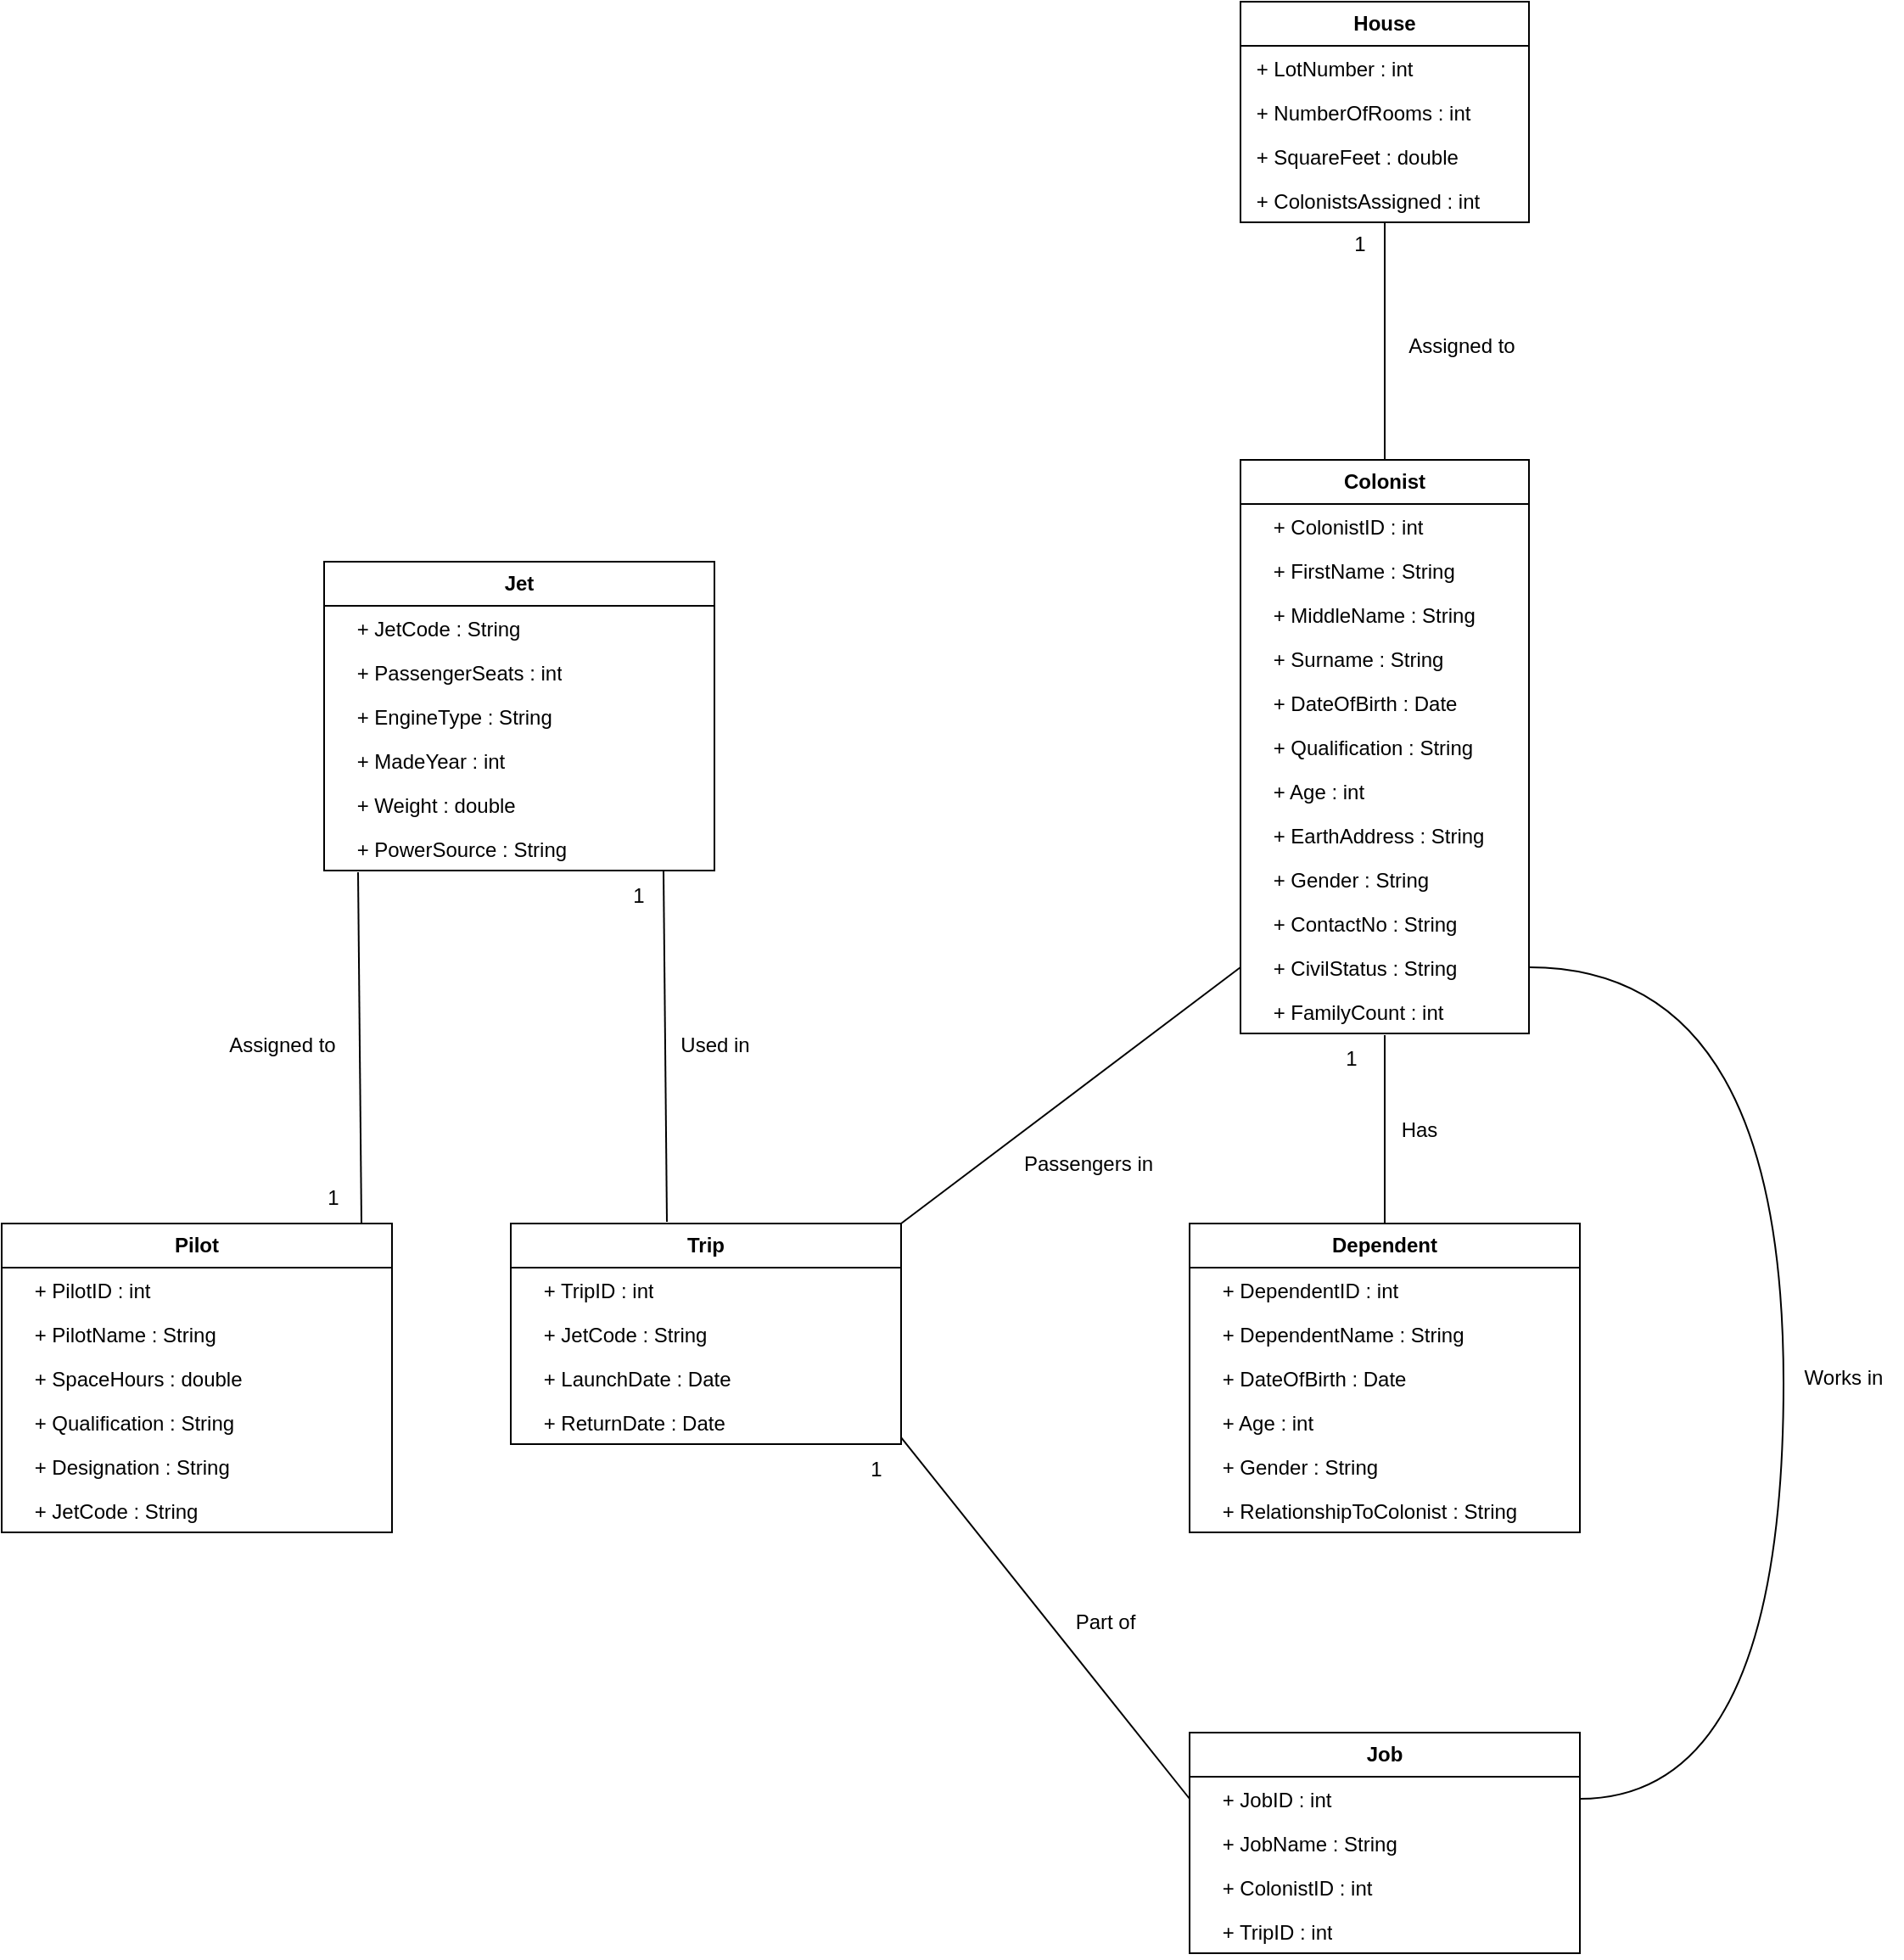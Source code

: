 <mxfile version="24.8.2">
  <diagram name="Page-1" id="ABgqr5MRIIy8Adv3RTwg">
    <mxGraphModel dx="2284" dy="738" grid="1" gridSize="10" guides="1" tooltips="1" connect="1" arrows="1" fold="1" page="1" pageScale="1" pageWidth="850" pageHeight="1100" math="0" shadow="0">
      <root>
        <mxCell id="0" />
        <mxCell id="1" parent="0" />
        <mxCell id="Md-v3TyA_MEy-HlheHZx-1" value="&lt;b&gt;House&lt;/b&gt;" style="swimlane;fontStyle=0;childLayout=stackLayout;horizontal=1;startSize=26;fillColor=none;horizontalStack=0;resizeParent=1;resizeParentMax=0;resizeLast=0;collapsible=1;marginBottom=0;whiteSpace=wrap;html=1;" vertex="1" parent="1">
          <mxGeometry x="300" y="190" width="170" height="130" as="geometry" />
        </mxCell>
        <mxCell id="Md-v3TyA_MEy-HlheHZx-2" value="&amp;nbsp;+ LotNumber : int" style="text;strokeColor=none;fillColor=none;align=left;verticalAlign=top;spacingLeft=4;spacingRight=4;overflow=hidden;rotatable=0;points=[[0,0.5],[1,0.5]];portConstraint=eastwest;whiteSpace=wrap;html=1;" vertex="1" parent="Md-v3TyA_MEy-HlheHZx-1">
          <mxGeometry y="26" width="170" height="26" as="geometry" />
        </mxCell>
        <mxCell id="Md-v3TyA_MEy-HlheHZx-3" value="&amp;nbsp;+ NumberOfRooms : int" style="text;strokeColor=none;fillColor=none;align=left;verticalAlign=top;spacingLeft=4;spacingRight=4;overflow=hidden;rotatable=0;points=[[0,0.5],[1,0.5]];portConstraint=eastwest;whiteSpace=wrap;html=1;" vertex="1" parent="Md-v3TyA_MEy-HlheHZx-1">
          <mxGeometry y="52" width="170" height="26" as="geometry" />
        </mxCell>
        <mxCell id="Md-v3TyA_MEy-HlheHZx-4" value="&amp;nbsp;+ SquareFeet : double" style="text;strokeColor=none;fillColor=none;align=left;verticalAlign=top;spacingLeft=4;spacingRight=4;overflow=hidden;rotatable=0;points=[[0,0.5],[1,0.5]];portConstraint=eastwest;whiteSpace=wrap;html=1;" vertex="1" parent="Md-v3TyA_MEy-HlheHZx-1">
          <mxGeometry y="78" width="170" height="26" as="geometry" />
        </mxCell>
        <mxCell id="Md-v3TyA_MEy-HlheHZx-5" value="&amp;nbsp;+ ColonistsAssigned : int" style="text;strokeColor=none;fillColor=none;align=left;verticalAlign=top;spacingLeft=4;spacingRight=4;overflow=hidden;rotatable=0;points=[[0,0.5],[1,0.5]];portConstraint=eastwest;whiteSpace=wrap;html=1;" vertex="1" parent="Md-v3TyA_MEy-HlheHZx-1">
          <mxGeometry y="104" width="170" height="26" as="geometry" />
        </mxCell>
        <mxCell id="Md-v3TyA_MEy-HlheHZx-6" value="&lt;b&gt;Colonist&lt;/b&gt;" style="swimlane;fontStyle=0;childLayout=stackLayout;horizontal=1;startSize=26;fillColor=none;horizontalStack=0;resizeParent=1;resizeParentMax=0;resizeLast=0;collapsible=1;marginBottom=0;whiteSpace=wrap;html=1;" vertex="1" parent="1">
          <mxGeometry x="300" y="460" width="170" height="338" as="geometry" />
        </mxCell>
        <mxCell id="Md-v3TyA_MEy-HlheHZx-7" value="&amp;nbsp; &amp;nbsp; + ColonistID : int" style="text;strokeColor=none;fillColor=none;align=left;verticalAlign=top;spacingLeft=4;spacingRight=4;overflow=hidden;rotatable=0;points=[[0,0.5],[1,0.5]];portConstraint=eastwest;whiteSpace=wrap;html=1;" vertex="1" parent="Md-v3TyA_MEy-HlheHZx-6">
          <mxGeometry y="26" width="170" height="26" as="geometry" />
        </mxCell>
        <mxCell id="Md-v3TyA_MEy-HlheHZx-8" value="&amp;nbsp; &amp;nbsp; + FirstName : String" style="text;strokeColor=none;fillColor=none;align=left;verticalAlign=top;spacingLeft=4;spacingRight=4;overflow=hidden;rotatable=0;points=[[0,0.5],[1,0.5]];portConstraint=eastwest;whiteSpace=wrap;html=1;" vertex="1" parent="Md-v3TyA_MEy-HlheHZx-6">
          <mxGeometry y="52" width="170" height="26" as="geometry" />
        </mxCell>
        <mxCell id="Md-v3TyA_MEy-HlheHZx-9" value="&amp;nbsp; &amp;nbsp; + MiddleName : String" style="text;strokeColor=none;fillColor=none;align=left;verticalAlign=top;spacingLeft=4;spacingRight=4;overflow=hidden;rotatable=0;points=[[0,0.5],[1,0.5]];portConstraint=eastwest;whiteSpace=wrap;html=1;" vertex="1" parent="Md-v3TyA_MEy-HlheHZx-6">
          <mxGeometry y="78" width="170" height="26" as="geometry" />
        </mxCell>
        <mxCell id="Md-v3TyA_MEy-HlheHZx-10" value="&amp;nbsp; &amp;nbsp; + Surname : String" style="text;strokeColor=none;fillColor=none;align=left;verticalAlign=top;spacingLeft=4;spacingRight=4;overflow=hidden;rotatable=0;points=[[0,0.5],[1,0.5]];portConstraint=eastwest;whiteSpace=wrap;html=1;" vertex="1" parent="Md-v3TyA_MEy-HlheHZx-6">
          <mxGeometry y="104" width="170" height="26" as="geometry" />
        </mxCell>
        <mxCell id="Md-v3TyA_MEy-HlheHZx-11" value="&amp;nbsp; &amp;nbsp; + DateOfBirth : Date" style="text;strokeColor=none;fillColor=none;align=left;verticalAlign=top;spacingLeft=4;spacingRight=4;overflow=hidden;rotatable=0;points=[[0,0.5],[1,0.5]];portConstraint=eastwest;whiteSpace=wrap;html=1;" vertex="1" parent="Md-v3TyA_MEy-HlheHZx-6">
          <mxGeometry y="130" width="170" height="26" as="geometry" />
        </mxCell>
        <mxCell id="Md-v3TyA_MEy-HlheHZx-12" value="&amp;nbsp; &amp;nbsp; + Qualification : String" style="text;strokeColor=none;fillColor=none;align=left;verticalAlign=top;spacingLeft=4;spacingRight=4;overflow=hidden;rotatable=0;points=[[0,0.5],[1,0.5]];portConstraint=eastwest;whiteSpace=wrap;html=1;" vertex="1" parent="Md-v3TyA_MEy-HlheHZx-6">
          <mxGeometry y="156" width="170" height="26" as="geometry" />
        </mxCell>
        <mxCell id="Md-v3TyA_MEy-HlheHZx-13" value="&amp;nbsp; &amp;nbsp; + Age : int" style="text;strokeColor=none;fillColor=none;align=left;verticalAlign=top;spacingLeft=4;spacingRight=4;overflow=hidden;rotatable=0;points=[[0,0.5],[1,0.5]];portConstraint=eastwest;whiteSpace=wrap;html=1;" vertex="1" parent="Md-v3TyA_MEy-HlheHZx-6">
          <mxGeometry y="182" width="170" height="26" as="geometry" />
        </mxCell>
        <mxCell id="Md-v3TyA_MEy-HlheHZx-14" value="&amp;nbsp; &amp;nbsp; + EarthAddress : String" style="text;strokeColor=none;fillColor=none;align=left;verticalAlign=top;spacingLeft=4;spacingRight=4;overflow=hidden;rotatable=0;points=[[0,0.5],[1,0.5]];portConstraint=eastwest;whiteSpace=wrap;html=1;" vertex="1" parent="Md-v3TyA_MEy-HlheHZx-6">
          <mxGeometry y="208" width="170" height="26" as="geometry" />
        </mxCell>
        <mxCell id="Md-v3TyA_MEy-HlheHZx-15" value="&amp;nbsp; &amp;nbsp; + Gender : String" style="text;strokeColor=none;fillColor=none;align=left;verticalAlign=top;spacingLeft=4;spacingRight=4;overflow=hidden;rotatable=0;points=[[0,0.5],[1,0.5]];portConstraint=eastwest;whiteSpace=wrap;html=1;" vertex="1" parent="Md-v3TyA_MEy-HlheHZx-6">
          <mxGeometry y="234" width="170" height="26" as="geometry" />
        </mxCell>
        <mxCell id="Md-v3TyA_MEy-HlheHZx-16" value="&amp;nbsp; &amp;nbsp; + ContactNo : String" style="text;strokeColor=none;fillColor=none;align=left;verticalAlign=top;spacingLeft=4;spacingRight=4;overflow=hidden;rotatable=0;points=[[0,0.5],[1,0.5]];portConstraint=eastwest;whiteSpace=wrap;html=1;" vertex="1" parent="Md-v3TyA_MEy-HlheHZx-6">
          <mxGeometry y="260" width="170" height="26" as="geometry" />
        </mxCell>
        <mxCell id="Md-v3TyA_MEy-HlheHZx-17" value="&amp;nbsp; &amp;nbsp; + CivilStatus : String" style="text;strokeColor=none;fillColor=none;align=left;verticalAlign=top;spacingLeft=4;spacingRight=4;overflow=hidden;rotatable=0;points=[[0,0.5],[1,0.5]];portConstraint=eastwest;whiteSpace=wrap;html=1;" vertex="1" parent="Md-v3TyA_MEy-HlheHZx-6">
          <mxGeometry y="286" width="170" height="26" as="geometry" />
        </mxCell>
        <mxCell id="Md-v3TyA_MEy-HlheHZx-18" value="&amp;nbsp; &amp;nbsp; + FamilyCount : int" style="text;strokeColor=none;fillColor=none;align=left;verticalAlign=top;spacingLeft=4;spacingRight=4;overflow=hidden;rotatable=0;points=[[0,0.5],[1,0.5]];portConstraint=eastwest;whiteSpace=wrap;html=1;" vertex="1" parent="Md-v3TyA_MEy-HlheHZx-6">
          <mxGeometry y="312" width="170" height="26" as="geometry" />
        </mxCell>
        <mxCell id="Md-v3TyA_MEy-HlheHZx-19" value="" style="endArrow=none;html=1;rounded=0;entryX=0.5;entryY=1;entryDx=0;entryDy=0;entryPerimeter=0;exitX=0.5;exitY=0;exitDx=0;exitDy=0;" edge="1" parent="1" source="Md-v3TyA_MEy-HlheHZx-6" target="Md-v3TyA_MEy-HlheHZx-5">
          <mxGeometry width="50" height="50" relative="1" as="geometry">
            <mxPoint x="150" y="560" as="sourcePoint" />
            <mxPoint x="200" y="510" as="targetPoint" />
          </mxGeometry>
        </mxCell>
        <mxCell id="Md-v3TyA_MEy-HlheHZx-20" value="1" style="text;html=1;align=center;verticalAlign=middle;resizable=0;points=[];autosize=1;strokeColor=none;fillColor=none;" vertex="1" parent="1">
          <mxGeometry x="355" y="318" width="30" height="30" as="geometry" />
        </mxCell>
        <mxCell id="Md-v3TyA_MEy-HlheHZx-21" value="Assigned to" style="text;html=1;align=center;verticalAlign=middle;resizable=0;points=[];autosize=1;strokeColor=none;fillColor=none;" vertex="1" parent="1">
          <mxGeometry x="385" y="378" width="90" height="30" as="geometry" />
        </mxCell>
        <mxCell id="Md-v3TyA_MEy-HlheHZx-22" value="&lt;b&gt;Dependent&lt;/b&gt;" style="swimlane;fontStyle=0;childLayout=stackLayout;horizontal=1;startSize=26;fillColor=none;horizontalStack=0;resizeParent=1;resizeParentMax=0;resizeLast=0;collapsible=1;marginBottom=0;whiteSpace=wrap;html=1;" vertex="1" parent="1">
          <mxGeometry x="270" y="910" width="230" height="182" as="geometry" />
        </mxCell>
        <mxCell id="Md-v3TyA_MEy-HlheHZx-23" value="&amp;nbsp; &amp;nbsp; + DependentID : int" style="text;strokeColor=none;fillColor=none;align=left;verticalAlign=top;spacingLeft=4;spacingRight=4;overflow=hidden;rotatable=0;points=[[0,0.5],[1,0.5]];portConstraint=eastwest;whiteSpace=wrap;html=1;" vertex="1" parent="Md-v3TyA_MEy-HlheHZx-22">
          <mxGeometry y="26" width="230" height="26" as="geometry" />
        </mxCell>
        <mxCell id="Md-v3TyA_MEy-HlheHZx-24" value="&amp;nbsp; &amp;nbsp; + DependentName : String" style="text;strokeColor=none;fillColor=none;align=left;verticalAlign=top;spacingLeft=4;spacingRight=4;overflow=hidden;rotatable=0;points=[[0,0.5],[1,0.5]];portConstraint=eastwest;whiteSpace=wrap;html=1;" vertex="1" parent="Md-v3TyA_MEy-HlheHZx-22">
          <mxGeometry y="52" width="230" height="26" as="geometry" />
        </mxCell>
        <mxCell id="Md-v3TyA_MEy-HlheHZx-25" value="&amp;nbsp; &amp;nbsp; + DateOfBirth : Date" style="text;strokeColor=none;fillColor=none;align=left;verticalAlign=top;spacingLeft=4;spacingRight=4;overflow=hidden;rotatable=0;points=[[0,0.5],[1,0.5]];portConstraint=eastwest;whiteSpace=wrap;html=1;" vertex="1" parent="Md-v3TyA_MEy-HlheHZx-22">
          <mxGeometry y="78" width="230" height="26" as="geometry" />
        </mxCell>
        <mxCell id="Md-v3TyA_MEy-HlheHZx-26" value="&amp;nbsp; &amp;nbsp; + Age : int" style="text;strokeColor=none;fillColor=none;align=left;verticalAlign=top;spacingLeft=4;spacingRight=4;overflow=hidden;rotatable=0;points=[[0,0.5],[1,0.5]];portConstraint=eastwest;whiteSpace=wrap;html=1;" vertex="1" parent="Md-v3TyA_MEy-HlheHZx-22">
          <mxGeometry y="104" width="230" height="26" as="geometry" />
        </mxCell>
        <mxCell id="Md-v3TyA_MEy-HlheHZx-27" value="&amp;nbsp; &amp;nbsp; + Gender : String" style="text;strokeColor=none;fillColor=none;align=left;verticalAlign=top;spacingLeft=4;spacingRight=4;overflow=hidden;rotatable=0;points=[[0,0.5],[1,0.5]];portConstraint=eastwest;whiteSpace=wrap;html=1;" vertex="1" parent="Md-v3TyA_MEy-HlheHZx-22">
          <mxGeometry y="130" width="230" height="26" as="geometry" />
        </mxCell>
        <mxCell id="Md-v3TyA_MEy-HlheHZx-28" value="&amp;nbsp; &amp;nbsp; + RelationshipToColonist : String" style="text;strokeColor=none;fillColor=none;align=left;verticalAlign=top;spacingLeft=4;spacingRight=4;overflow=hidden;rotatable=0;points=[[0,0.5],[1,0.5]];portConstraint=eastwest;whiteSpace=wrap;html=1;" vertex="1" parent="Md-v3TyA_MEy-HlheHZx-22">
          <mxGeometry y="156" width="230" height="26" as="geometry" />
        </mxCell>
        <mxCell id="Md-v3TyA_MEy-HlheHZx-35" value="" style="endArrow=none;html=1;rounded=0;exitX=0.5;exitY=0;exitDx=0;exitDy=0;" edge="1" parent="1" source="Md-v3TyA_MEy-HlheHZx-22">
          <mxGeometry width="50" height="50" relative="1" as="geometry">
            <mxPoint x="500" y="940" as="sourcePoint" />
            <mxPoint x="385" y="799" as="targetPoint" />
          </mxGeometry>
        </mxCell>
        <mxCell id="Md-v3TyA_MEy-HlheHZx-36" value="Has" style="text;html=1;align=center;verticalAlign=middle;resizable=0;points=[];autosize=1;strokeColor=none;fillColor=none;" vertex="1" parent="1">
          <mxGeometry x="385" y="840" width="40" height="30" as="geometry" />
        </mxCell>
        <mxCell id="Md-v3TyA_MEy-HlheHZx-37" value="1" style="text;html=1;align=center;verticalAlign=middle;resizable=0;points=[];autosize=1;strokeColor=none;fillColor=none;" vertex="1" parent="1">
          <mxGeometry x="350" y="798" width="30" height="30" as="geometry" />
        </mxCell>
        <mxCell id="Md-v3TyA_MEy-HlheHZx-38" value="&lt;b&gt;Jet&lt;/b&gt;" style="swimlane;fontStyle=0;childLayout=stackLayout;horizontal=1;startSize=26;fillColor=none;horizontalStack=0;resizeParent=1;resizeParentMax=0;resizeLast=0;collapsible=1;marginBottom=0;whiteSpace=wrap;html=1;" vertex="1" parent="1">
          <mxGeometry x="-240" y="520" width="230" height="182" as="geometry" />
        </mxCell>
        <mxCell id="Md-v3TyA_MEy-HlheHZx-39" value="&amp;nbsp; &amp;nbsp; + JetCode : String" style="text;strokeColor=none;fillColor=none;align=left;verticalAlign=top;spacingLeft=4;spacingRight=4;overflow=hidden;rotatable=0;points=[[0,0.5],[1,0.5]];portConstraint=eastwest;whiteSpace=wrap;html=1;" vertex="1" parent="Md-v3TyA_MEy-HlheHZx-38">
          <mxGeometry y="26" width="230" height="26" as="geometry" />
        </mxCell>
        <mxCell id="Md-v3TyA_MEy-HlheHZx-40" value="&amp;nbsp; &amp;nbsp; + PassengerSeats : int" style="text;strokeColor=none;fillColor=none;align=left;verticalAlign=top;spacingLeft=4;spacingRight=4;overflow=hidden;rotatable=0;points=[[0,0.5],[1,0.5]];portConstraint=eastwest;whiteSpace=wrap;html=1;" vertex="1" parent="Md-v3TyA_MEy-HlheHZx-38">
          <mxGeometry y="52" width="230" height="26" as="geometry" />
        </mxCell>
        <mxCell id="Md-v3TyA_MEy-HlheHZx-41" value="&amp;nbsp; &amp;nbsp; + EngineType : String" style="text;strokeColor=none;fillColor=none;align=left;verticalAlign=top;spacingLeft=4;spacingRight=4;overflow=hidden;rotatable=0;points=[[0,0.5],[1,0.5]];portConstraint=eastwest;whiteSpace=wrap;html=1;" vertex="1" parent="Md-v3TyA_MEy-HlheHZx-38">
          <mxGeometry y="78" width="230" height="26" as="geometry" />
        </mxCell>
        <mxCell id="Md-v3TyA_MEy-HlheHZx-42" value="&amp;nbsp; &amp;nbsp; + MadeYear : int" style="text;strokeColor=none;fillColor=none;align=left;verticalAlign=top;spacingLeft=4;spacingRight=4;overflow=hidden;rotatable=0;points=[[0,0.5],[1,0.5]];portConstraint=eastwest;whiteSpace=wrap;html=1;" vertex="1" parent="Md-v3TyA_MEy-HlheHZx-38">
          <mxGeometry y="104" width="230" height="26" as="geometry" />
        </mxCell>
        <mxCell id="Md-v3TyA_MEy-HlheHZx-43" value="&amp;nbsp; &amp;nbsp; + Weight : double" style="text;strokeColor=none;fillColor=none;align=left;verticalAlign=top;spacingLeft=4;spacingRight=4;overflow=hidden;rotatable=0;points=[[0,0.5],[1,0.5]];portConstraint=eastwest;whiteSpace=wrap;html=1;" vertex="1" parent="Md-v3TyA_MEy-HlheHZx-38">
          <mxGeometry y="130" width="230" height="26" as="geometry" />
        </mxCell>
        <mxCell id="Md-v3TyA_MEy-HlheHZx-44" value="&amp;nbsp; &amp;nbsp; + PowerSource : String" style="text;strokeColor=none;fillColor=none;align=left;verticalAlign=top;spacingLeft=4;spacingRight=4;overflow=hidden;rotatable=0;points=[[0,0.5],[1,0.5]];portConstraint=eastwest;whiteSpace=wrap;html=1;" vertex="1" parent="Md-v3TyA_MEy-HlheHZx-38">
          <mxGeometry y="156" width="230" height="26" as="geometry" />
        </mxCell>
        <mxCell id="Md-v3TyA_MEy-HlheHZx-45" value="&lt;b&gt;Trip&lt;/b&gt;" style="swimlane;fontStyle=0;childLayout=stackLayout;horizontal=1;startSize=26;fillColor=none;horizontalStack=0;resizeParent=1;resizeParentMax=0;resizeLast=0;collapsible=1;marginBottom=0;whiteSpace=wrap;html=1;" vertex="1" parent="1">
          <mxGeometry x="-130" y="910" width="230" height="130" as="geometry" />
        </mxCell>
        <mxCell id="Md-v3TyA_MEy-HlheHZx-46" value="&amp;nbsp; &amp;nbsp; + TripID : int" style="text;strokeColor=none;fillColor=none;align=left;verticalAlign=top;spacingLeft=4;spacingRight=4;overflow=hidden;rotatable=0;points=[[0,0.5],[1,0.5]];portConstraint=eastwest;whiteSpace=wrap;html=1;" vertex="1" parent="Md-v3TyA_MEy-HlheHZx-45">
          <mxGeometry y="26" width="230" height="26" as="geometry" />
        </mxCell>
        <mxCell id="Md-v3TyA_MEy-HlheHZx-47" value="&amp;nbsp; &amp;nbsp; + JetCode : String" style="text;strokeColor=none;fillColor=none;align=left;verticalAlign=top;spacingLeft=4;spacingRight=4;overflow=hidden;rotatable=0;points=[[0,0.5],[1,0.5]];portConstraint=eastwest;whiteSpace=wrap;html=1;" vertex="1" parent="Md-v3TyA_MEy-HlheHZx-45">
          <mxGeometry y="52" width="230" height="26" as="geometry" />
        </mxCell>
        <mxCell id="Md-v3TyA_MEy-HlheHZx-48" value="&amp;nbsp; &amp;nbsp; + LaunchDate : Date" style="text;strokeColor=none;fillColor=none;align=left;verticalAlign=top;spacingLeft=4;spacingRight=4;overflow=hidden;rotatable=0;points=[[0,0.5],[1,0.5]];portConstraint=eastwest;whiteSpace=wrap;html=1;" vertex="1" parent="Md-v3TyA_MEy-HlheHZx-45">
          <mxGeometry y="78" width="230" height="26" as="geometry" />
        </mxCell>
        <mxCell id="Md-v3TyA_MEy-HlheHZx-49" value="&amp;nbsp; &amp;nbsp; + ReturnDate : Date" style="text;strokeColor=none;fillColor=none;align=left;verticalAlign=top;spacingLeft=4;spacingRight=4;overflow=hidden;rotatable=0;points=[[0,0.5],[1,0.5]];portConstraint=eastwest;whiteSpace=wrap;html=1;" vertex="1" parent="Md-v3TyA_MEy-HlheHZx-45">
          <mxGeometry y="104" width="230" height="26" as="geometry" />
        </mxCell>
        <mxCell id="Md-v3TyA_MEy-HlheHZx-52" value="" style="endArrow=none;html=1;rounded=0;exitX=0.4;exitY=-0.008;exitDx=0;exitDy=0;exitPerimeter=0;" edge="1" parent="1" source="Md-v3TyA_MEy-HlheHZx-45">
          <mxGeometry width="50" height="50" relative="1" as="geometry">
            <mxPoint x="-40" y="813" as="sourcePoint" />
            <mxPoint x="-40" y="702" as="targetPoint" />
          </mxGeometry>
        </mxCell>
        <mxCell id="Md-v3TyA_MEy-HlheHZx-53" value="1" style="text;html=1;align=center;verticalAlign=middle;resizable=0;points=[];autosize=1;strokeColor=none;fillColor=none;" vertex="1" parent="1">
          <mxGeometry x="-70" y="702" width="30" height="30" as="geometry" />
        </mxCell>
        <mxCell id="Md-v3TyA_MEy-HlheHZx-54" value="Used in" style="text;html=1;align=center;verticalAlign=middle;resizable=0;points=[];autosize=1;strokeColor=none;fillColor=none;" vertex="1" parent="1">
          <mxGeometry x="-40" y="790" width="60" height="30" as="geometry" />
        </mxCell>
        <mxCell id="Md-v3TyA_MEy-HlheHZx-55" value="&lt;b&gt;Pilot&lt;/b&gt;" style="swimlane;fontStyle=0;childLayout=stackLayout;horizontal=1;startSize=26;fillColor=none;horizontalStack=0;resizeParent=1;resizeParentMax=0;resizeLast=0;collapsible=1;marginBottom=0;whiteSpace=wrap;html=1;" vertex="1" parent="1">
          <mxGeometry x="-430" y="910" width="230" height="182" as="geometry" />
        </mxCell>
        <mxCell id="Md-v3TyA_MEy-HlheHZx-56" value="&amp;nbsp; &amp;nbsp; + PilotID : int" style="text;strokeColor=none;fillColor=none;align=left;verticalAlign=top;spacingLeft=4;spacingRight=4;overflow=hidden;rotatable=0;points=[[0,0.5],[1,0.5]];portConstraint=eastwest;whiteSpace=wrap;html=1;" vertex="1" parent="Md-v3TyA_MEy-HlheHZx-55">
          <mxGeometry y="26" width="230" height="26" as="geometry" />
        </mxCell>
        <mxCell id="Md-v3TyA_MEy-HlheHZx-57" value="&amp;nbsp; &amp;nbsp; + PilotName : String" style="text;strokeColor=none;fillColor=none;align=left;verticalAlign=top;spacingLeft=4;spacingRight=4;overflow=hidden;rotatable=0;points=[[0,0.5],[1,0.5]];portConstraint=eastwest;whiteSpace=wrap;html=1;" vertex="1" parent="Md-v3TyA_MEy-HlheHZx-55">
          <mxGeometry y="52" width="230" height="26" as="geometry" />
        </mxCell>
        <mxCell id="Md-v3TyA_MEy-HlheHZx-58" value="&amp;nbsp; &amp;nbsp; + SpaceHours : double" style="text;strokeColor=none;fillColor=none;align=left;verticalAlign=top;spacingLeft=4;spacingRight=4;overflow=hidden;rotatable=0;points=[[0,0.5],[1,0.5]];portConstraint=eastwest;whiteSpace=wrap;html=1;" vertex="1" parent="Md-v3TyA_MEy-HlheHZx-55">
          <mxGeometry y="78" width="230" height="26" as="geometry" />
        </mxCell>
        <mxCell id="Md-v3TyA_MEy-HlheHZx-59" value="&amp;nbsp; &amp;nbsp; + Qualification : String" style="text;strokeColor=none;fillColor=none;align=left;verticalAlign=top;spacingLeft=4;spacingRight=4;overflow=hidden;rotatable=0;points=[[0,0.5],[1,0.5]];portConstraint=eastwest;whiteSpace=wrap;html=1;" vertex="1" parent="Md-v3TyA_MEy-HlheHZx-55">
          <mxGeometry y="104" width="230" height="26" as="geometry" />
        </mxCell>
        <mxCell id="Md-v3TyA_MEy-HlheHZx-60" value="&amp;nbsp; &amp;nbsp; + Designation : String" style="text;strokeColor=none;fillColor=none;align=left;verticalAlign=top;spacingLeft=4;spacingRight=4;overflow=hidden;rotatable=0;points=[[0,0.5],[1,0.5]];portConstraint=eastwest;whiteSpace=wrap;html=1;" vertex="1" parent="Md-v3TyA_MEy-HlheHZx-55">
          <mxGeometry y="130" width="230" height="26" as="geometry" />
        </mxCell>
        <mxCell id="Md-v3TyA_MEy-HlheHZx-61" value="&amp;nbsp; &amp;nbsp; + JetCode : String" style="text;strokeColor=none;fillColor=none;align=left;verticalAlign=top;spacingLeft=4;spacingRight=4;overflow=hidden;rotatable=0;points=[[0,0.5],[1,0.5]];portConstraint=eastwest;whiteSpace=wrap;html=1;" vertex="1" parent="Md-v3TyA_MEy-HlheHZx-55">
          <mxGeometry y="156" width="230" height="26" as="geometry" />
        </mxCell>
        <mxCell id="Md-v3TyA_MEy-HlheHZx-62" value="" style="endArrow=none;html=1;rounded=0;exitX=0.4;exitY=-0.008;exitDx=0;exitDy=0;exitPerimeter=0;" edge="1" parent="1">
          <mxGeometry width="50" height="50" relative="1" as="geometry">
            <mxPoint x="-218" y="910" as="sourcePoint" />
            <mxPoint x="-220" y="703" as="targetPoint" />
          </mxGeometry>
        </mxCell>
        <mxCell id="Md-v3TyA_MEy-HlheHZx-63" value="1" style="text;html=1;align=center;verticalAlign=middle;resizable=0;points=[];autosize=1;strokeColor=none;fillColor=none;" vertex="1" parent="1">
          <mxGeometry x="-250" y="880" width="30" height="30" as="geometry" />
        </mxCell>
        <mxCell id="Md-v3TyA_MEy-HlheHZx-64" value="Assigned to" style="text;html=1;align=center;verticalAlign=middle;resizable=0;points=[];autosize=1;strokeColor=none;fillColor=none;" vertex="1" parent="1">
          <mxGeometry x="-310" y="790" width="90" height="30" as="geometry" />
        </mxCell>
        <mxCell id="Md-v3TyA_MEy-HlheHZx-65" value="" style="endArrow=none;html=1;rounded=0;entryX=0;entryY=0.5;entryDx=0;entryDy=0;exitX=1;exitY=0;exitDx=0;exitDy=0;" edge="1" parent="1" source="Md-v3TyA_MEy-HlheHZx-45" target="Md-v3TyA_MEy-HlheHZx-17">
          <mxGeometry width="50" height="50" relative="1" as="geometry">
            <mxPoint x="160" y="830" as="sourcePoint" />
            <mxPoint x="210" y="780" as="targetPoint" />
          </mxGeometry>
        </mxCell>
        <mxCell id="Md-v3TyA_MEy-HlheHZx-66" value="Passengers in" style="text;html=1;align=center;verticalAlign=middle;resizable=0;points=[];autosize=1;strokeColor=none;fillColor=none;" vertex="1" parent="1">
          <mxGeometry x="160" y="860" width="100" height="30" as="geometry" />
        </mxCell>
        <mxCell id="Md-v3TyA_MEy-HlheHZx-67" value="&lt;b&gt;Job&lt;/b&gt;" style="swimlane;fontStyle=0;childLayout=stackLayout;horizontal=1;startSize=26;fillColor=none;horizontalStack=0;resizeParent=1;resizeParentMax=0;resizeLast=0;collapsible=1;marginBottom=0;whiteSpace=wrap;html=1;" vertex="1" parent="1">
          <mxGeometry x="270" y="1210" width="230" height="130" as="geometry" />
        </mxCell>
        <mxCell id="Md-v3TyA_MEy-HlheHZx-68" value="&amp;nbsp; &amp;nbsp; + JobID : int" style="text;strokeColor=none;fillColor=none;align=left;verticalAlign=top;spacingLeft=4;spacingRight=4;overflow=hidden;rotatable=0;points=[[0,0.5],[1,0.5]];portConstraint=eastwest;whiteSpace=wrap;html=1;" vertex="1" parent="Md-v3TyA_MEy-HlheHZx-67">
          <mxGeometry y="26" width="230" height="26" as="geometry" />
        </mxCell>
        <mxCell id="Md-v3TyA_MEy-HlheHZx-69" value="&amp;nbsp; &amp;nbsp; + JobName : String" style="text;strokeColor=none;fillColor=none;align=left;verticalAlign=top;spacingLeft=4;spacingRight=4;overflow=hidden;rotatable=0;points=[[0,0.5],[1,0.5]];portConstraint=eastwest;whiteSpace=wrap;html=1;" vertex="1" parent="Md-v3TyA_MEy-HlheHZx-67">
          <mxGeometry y="52" width="230" height="26" as="geometry" />
        </mxCell>
        <mxCell id="Md-v3TyA_MEy-HlheHZx-70" value="&amp;nbsp; &amp;nbsp; + ColonistID : int" style="text;strokeColor=none;fillColor=none;align=left;verticalAlign=top;spacingLeft=4;spacingRight=4;overflow=hidden;rotatable=0;points=[[0,0.5],[1,0.5]];portConstraint=eastwest;whiteSpace=wrap;html=1;" vertex="1" parent="Md-v3TyA_MEy-HlheHZx-67">
          <mxGeometry y="78" width="230" height="26" as="geometry" />
        </mxCell>
        <mxCell id="Md-v3TyA_MEy-HlheHZx-71" value="&amp;nbsp; &amp;nbsp; + TripID : int" style="text;strokeColor=none;fillColor=none;align=left;verticalAlign=top;spacingLeft=4;spacingRight=4;overflow=hidden;rotatable=0;points=[[0,0.5],[1,0.5]];portConstraint=eastwest;whiteSpace=wrap;html=1;" vertex="1" parent="Md-v3TyA_MEy-HlheHZx-67">
          <mxGeometry y="104" width="230" height="26" as="geometry" />
        </mxCell>
        <mxCell id="Md-v3TyA_MEy-HlheHZx-72" value="" style="endArrow=none;html=1;rounded=0;exitX=1;exitY=-0.133;exitDx=0;exitDy=0;exitPerimeter=0;entryX=0;entryY=0.5;entryDx=0;entryDy=0;" edge="1" parent="1" source="Md-v3TyA_MEy-HlheHZx-74" target="Md-v3TyA_MEy-HlheHZx-68">
          <mxGeometry width="50" height="50" relative="1" as="geometry">
            <mxPoint x="150" y="1000" as="sourcePoint" />
            <mxPoint x="200" y="950" as="targetPoint" />
          </mxGeometry>
        </mxCell>
        <mxCell id="Md-v3TyA_MEy-HlheHZx-73" value="Part of" style="text;html=1;align=center;verticalAlign=middle;resizable=0;points=[];autosize=1;strokeColor=none;fillColor=none;" vertex="1" parent="1">
          <mxGeometry x="190" y="1130" width="60" height="30" as="geometry" />
        </mxCell>
        <mxCell id="Md-v3TyA_MEy-HlheHZx-74" value="1" style="text;html=1;align=center;verticalAlign=middle;resizable=0;points=[];autosize=1;strokeColor=none;fillColor=none;" vertex="1" parent="1">
          <mxGeometry x="70" y="1040" width="30" height="30" as="geometry" />
        </mxCell>
        <mxCell id="Md-v3TyA_MEy-HlheHZx-78" value="" style="endArrow=none;html=1;rounded=0;edgeStyle=orthogonalEdgeStyle;curved=1;entryX=1;entryY=0.5;entryDx=0;entryDy=0;exitX=1;exitY=0.5;exitDx=0;exitDy=0;" edge="1" parent="1" source="Md-v3TyA_MEy-HlheHZx-68" target="Md-v3TyA_MEy-HlheHZx-17">
          <mxGeometry width="50" height="50" relative="1" as="geometry">
            <mxPoint x="610" y="1150" as="sourcePoint" />
            <mxPoint x="660" y="1100" as="targetPoint" />
            <Array as="points">
              <mxPoint x="620" y="1249" />
              <mxPoint x="620" y="759" />
            </Array>
          </mxGeometry>
        </mxCell>
        <mxCell id="Md-v3TyA_MEy-HlheHZx-79" value="Works in" style="text;html=1;align=center;verticalAlign=middle;resizable=0;points=[];autosize=1;strokeColor=none;fillColor=none;" vertex="1" parent="1">
          <mxGeometry x="620" y="986" width="70" height="30" as="geometry" />
        </mxCell>
      </root>
    </mxGraphModel>
  </diagram>
</mxfile>
